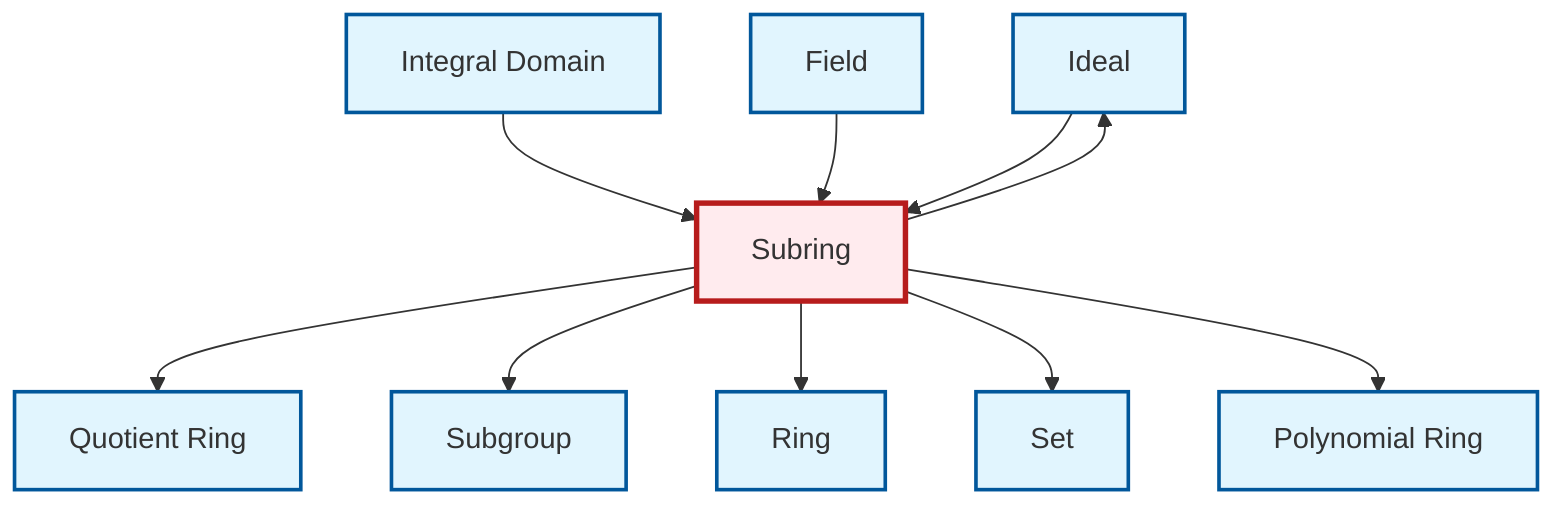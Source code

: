 graph TD
    classDef definition fill:#e1f5fe,stroke:#01579b,stroke-width:2px
    classDef theorem fill:#f3e5f5,stroke:#4a148c,stroke-width:2px
    classDef axiom fill:#fff3e0,stroke:#e65100,stroke-width:2px
    classDef example fill:#e8f5e9,stroke:#1b5e20,stroke-width:2px
    classDef current fill:#ffebee,stroke:#b71c1c,stroke-width:3px
    def-subgroup["Subgroup"]:::definition
    def-ideal["Ideal"]:::definition
    def-subring["Subring"]:::definition
    def-ring["Ring"]:::definition
    def-quotient-ring["Quotient Ring"]:::definition
    def-integral-domain["Integral Domain"]:::definition
    def-polynomial-ring["Polynomial Ring"]:::definition
    def-field["Field"]:::definition
    def-set["Set"]:::definition
    def-integral-domain --> def-subring
    def-field --> def-subring
    def-subring --> def-quotient-ring
    def-ideal --> def-subring
    def-subring --> def-subgroup
    def-subring --> def-ideal
    def-subring --> def-ring
    def-subring --> def-set
    def-subring --> def-polynomial-ring
    class def-subring current